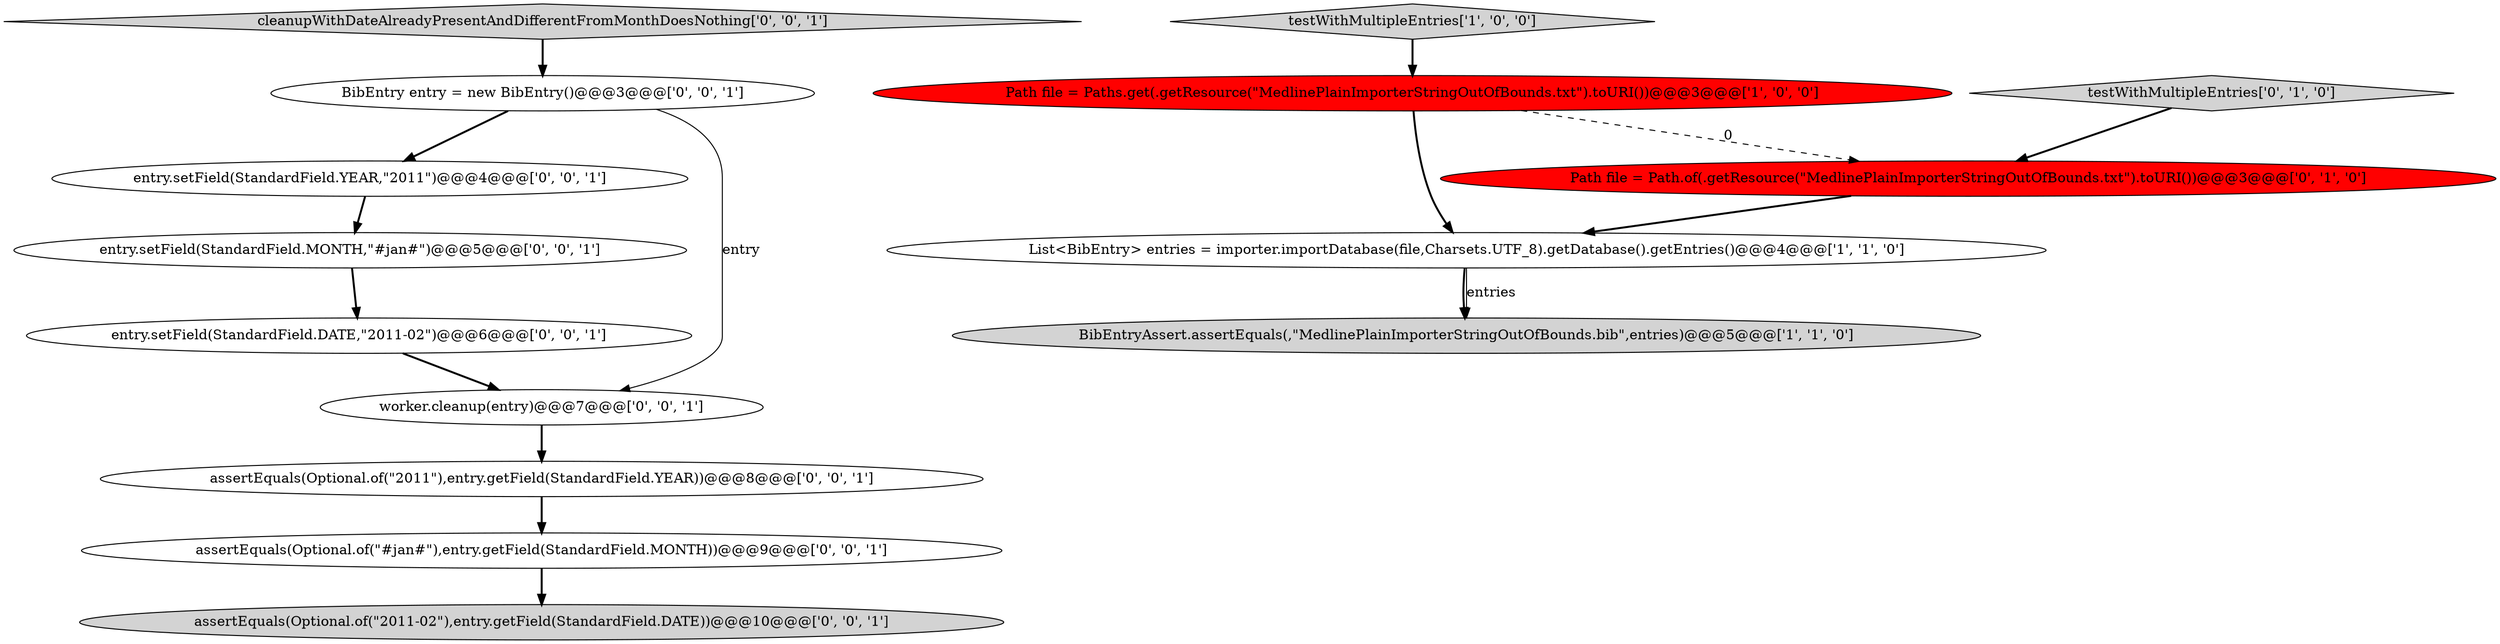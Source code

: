 digraph {
6 [style = filled, label = "BibEntry entry = new BibEntry()@@@3@@@['0', '0', '1']", fillcolor = white, shape = ellipse image = "AAA0AAABBB3BBB"];
10 [style = filled, label = "assertEquals(Optional.of(\"2011\"),entry.getField(StandardField.YEAR))@@@8@@@['0', '0', '1']", fillcolor = white, shape = ellipse image = "AAA0AAABBB3BBB"];
0 [style = filled, label = "testWithMultipleEntries['1', '0', '0']", fillcolor = lightgray, shape = diamond image = "AAA0AAABBB1BBB"];
5 [style = filled, label = "testWithMultipleEntries['0', '1', '0']", fillcolor = lightgray, shape = diamond image = "AAA0AAABBB2BBB"];
8 [style = filled, label = "entry.setField(StandardField.MONTH,\"#jan#\")@@@5@@@['0', '0', '1']", fillcolor = white, shape = ellipse image = "AAA0AAABBB3BBB"];
7 [style = filled, label = "assertEquals(Optional.of(\"#jan#\"),entry.getField(StandardField.MONTH))@@@9@@@['0', '0', '1']", fillcolor = white, shape = ellipse image = "AAA0AAABBB3BBB"];
12 [style = filled, label = "cleanupWithDateAlreadyPresentAndDifferentFromMonthDoesNothing['0', '0', '1']", fillcolor = lightgray, shape = diamond image = "AAA0AAABBB3BBB"];
2 [style = filled, label = "Path file = Paths.get(.getResource(\"MedlinePlainImporterStringOutOfBounds.txt\").toURI())@@@3@@@['1', '0', '0']", fillcolor = red, shape = ellipse image = "AAA1AAABBB1BBB"];
1 [style = filled, label = "BibEntryAssert.assertEquals(,\"MedlinePlainImporterStringOutOfBounds.bib\",entries)@@@5@@@['1', '1', '0']", fillcolor = lightgray, shape = ellipse image = "AAA0AAABBB1BBB"];
4 [style = filled, label = "Path file = Path.of(.getResource(\"MedlinePlainImporterStringOutOfBounds.txt\").toURI())@@@3@@@['0', '1', '0']", fillcolor = red, shape = ellipse image = "AAA1AAABBB2BBB"];
9 [style = filled, label = "entry.setField(StandardField.DATE,\"2011-02\")@@@6@@@['0', '0', '1']", fillcolor = white, shape = ellipse image = "AAA0AAABBB3BBB"];
3 [style = filled, label = "List<BibEntry> entries = importer.importDatabase(file,Charsets.UTF_8).getDatabase().getEntries()@@@4@@@['1', '1', '0']", fillcolor = white, shape = ellipse image = "AAA0AAABBB1BBB"];
13 [style = filled, label = "assertEquals(Optional.of(\"2011-02\"),entry.getField(StandardField.DATE))@@@10@@@['0', '0', '1']", fillcolor = lightgray, shape = ellipse image = "AAA0AAABBB3BBB"];
14 [style = filled, label = "entry.setField(StandardField.YEAR,\"2011\")@@@4@@@['0', '0', '1']", fillcolor = white, shape = ellipse image = "AAA0AAABBB3BBB"];
11 [style = filled, label = "worker.cleanup(entry)@@@7@@@['0', '0', '1']", fillcolor = white, shape = ellipse image = "AAA0AAABBB3BBB"];
6->14 [style = bold, label=""];
7->13 [style = bold, label=""];
4->3 [style = bold, label=""];
2->4 [style = dashed, label="0"];
14->8 [style = bold, label=""];
6->11 [style = solid, label="entry"];
9->11 [style = bold, label=""];
3->1 [style = bold, label=""];
12->6 [style = bold, label=""];
11->10 [style = bold, label=""];
10->7 [style = bold, label=""];
3->1 [style = solid, label="entries"];
5->4 [style = bold, label=""];
2->3 [style = bold, label=""];
0->2 [style = bold, label=""];
8->9 [style = bold, label=""];
}
